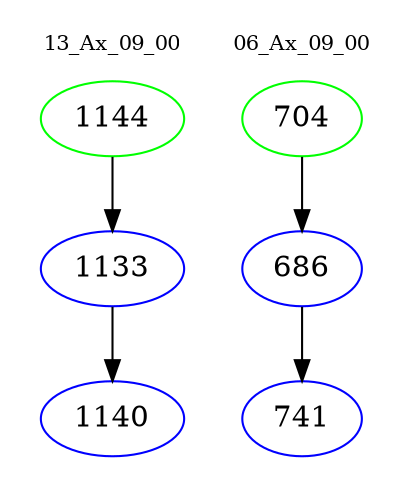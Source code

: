 digraph{
subgraph cluster_0 {
color = white
label = "13_Ax_09_00";
fontsize=10;
T0_1144 [label="1144", color="green"]
T0_1144 -> T0_1133 [color="black"]
T0_1133 [label="1133", color="blue"]
T0_1133 -> T0_1140 [color="black"]
T0_1140 [label="1140", color="blue"]
}
subgraph cluster_1 {
color = white
label = "06_Ax_09_00";
fontsize=10;
T1_704 [label="704", color="green"]
T1_704 -> T1_686 [color="black"]
T1_686 [label="686", color="blue"]
T1_686 -> T1_741 [color="black"]
T1_741 [label="741", color="blue"]
}
}

